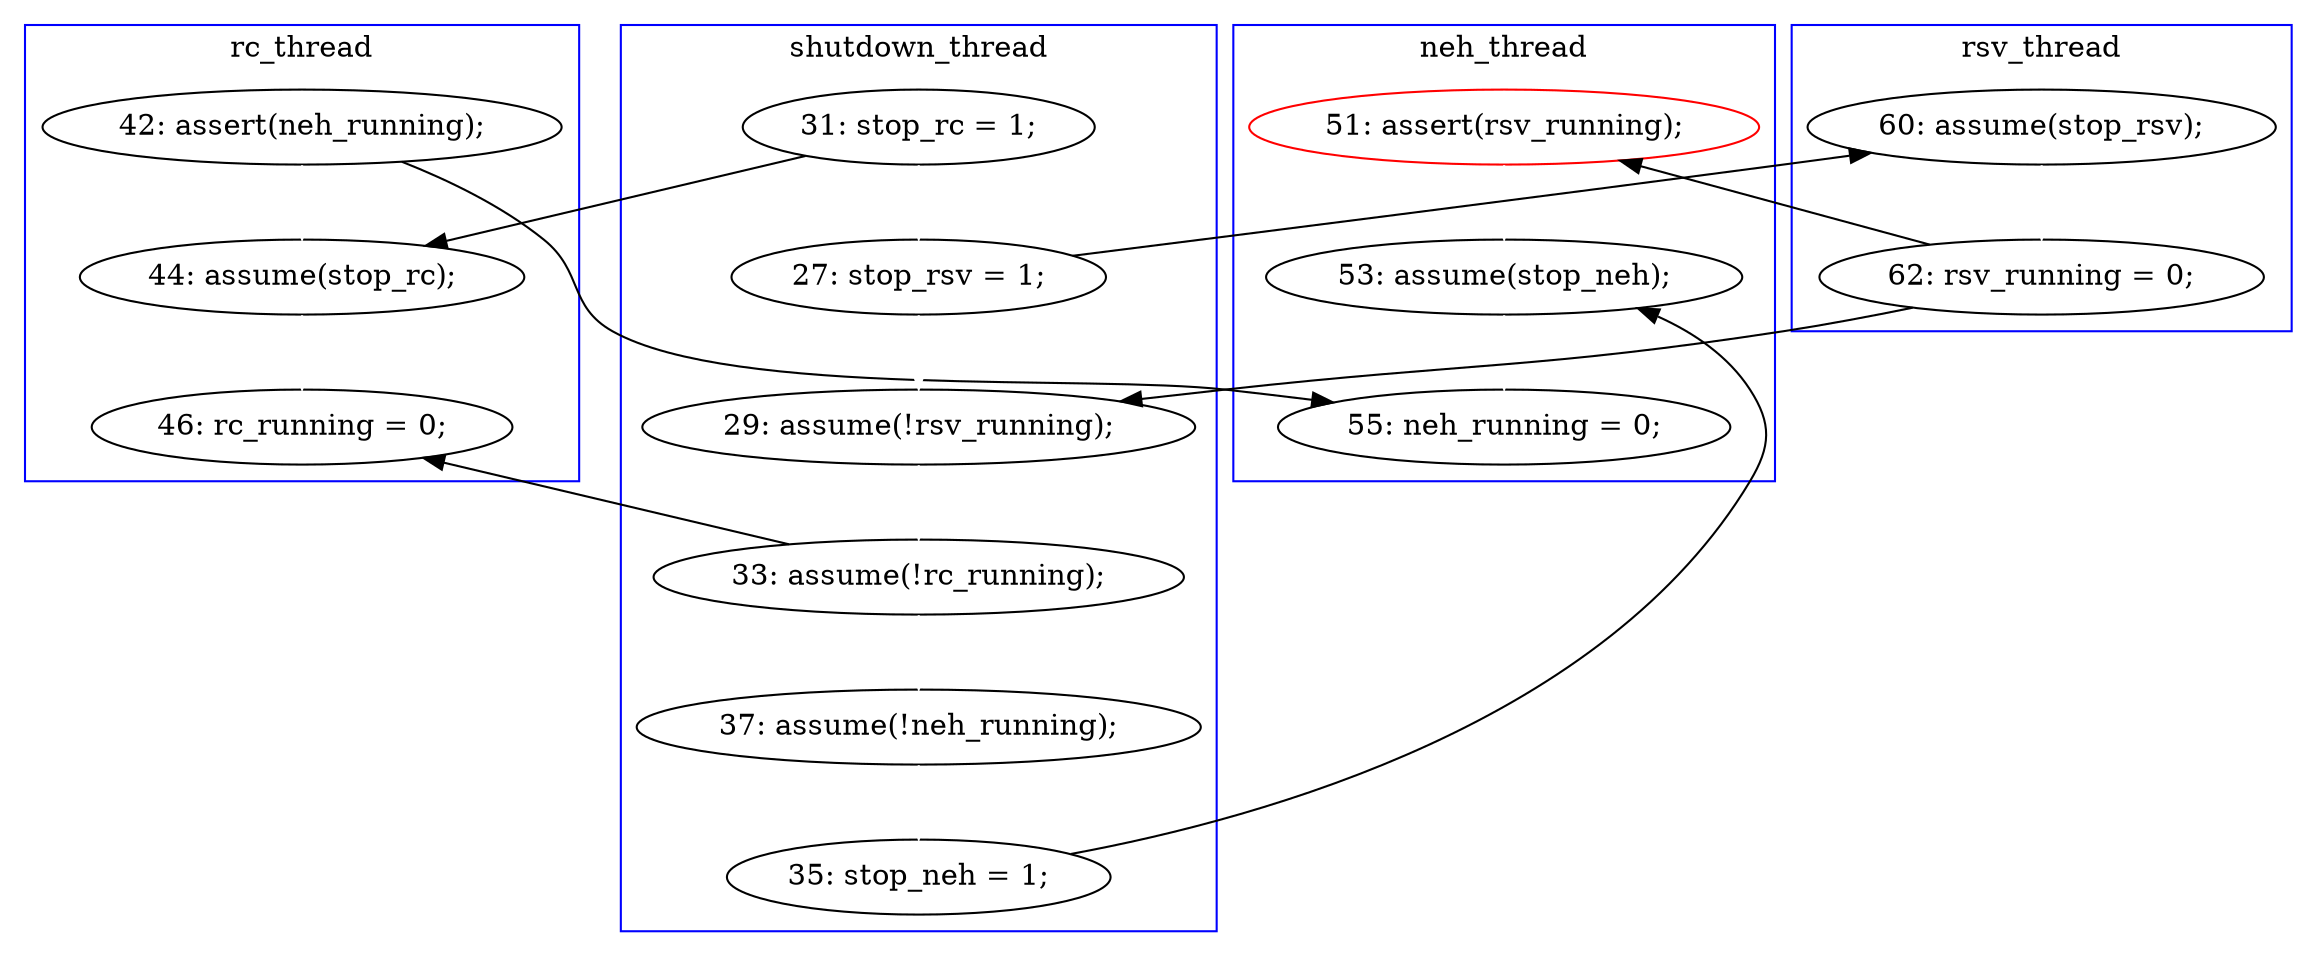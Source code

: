 digraph Counterexample {
	30 -> 37 [color = white, style = solid]
	20 -> 30 [color = white, style = solid]
	26 -> 37 [color = black, style = solid, constraint = false]
	22 -> 32 [color = black, style = solid, constraint = false]
	10 -> 28 [color = black, style = solid, constraint = false]
	24 -> 30 [color = black, style = solid, constraint = false]
	26 -> 28 [color = white, style = solid]
	18 -> 19 [color = white, style = solid]
	22 -> 23 [color = white, style = solid]
	28 -> 32 [color = white, style = solid]
	21 -> 22 [color = white, style = solid]
	23 -> 24 [color = white, style = solid]
	12 -> 21 [color = white, style = solid]
	10 -> 12 [color = white, style = solid]
	19 -> 20 [color = black, style = solid, constraint = false]
	12 -> 18 [color = black, style = solid, constraint = false]
	19 -> 21 [color = black, style = solid, constraint = false]
	subgraph cluster2 {
		label = rc_thread
		color = blue
		32  [label = "46: rc_running = 0;"]
		26  [label = "42: assert(neh_running);"]
		28  [label = "44: assume(stop_rc);"]
	}
	subgraph cluster1 {
		label = shutdown_thread
		color = blue
		10  [label = "31: stop_rc = 1;"]
		21  [label = "29: assume(!rsv_running);"]
		22  [label = "33: assume(!rc_running);"]
		23  [label = "37: assume(!neh_running);"]
		24  [label = "35: stop_neh = 1;"]
		12  [label = "27: stop_rsv = 1;"]
	}
	subgraph cluster3 {
		label = neh_thread
		color = blue
		20  [label = "51: assert(rsv_running);", color = red]
		30  [label = "53: assume(stop_neh);"]
		37  [label = "55: neh_running = 0;"]
	}
	subgraph cluster4 {
		label = rsv_thread
		color = blue
		18  [label = "60: assume(stop_rsv);"]
		19  [label = "62: rsv_running = 0;"]
	}
}